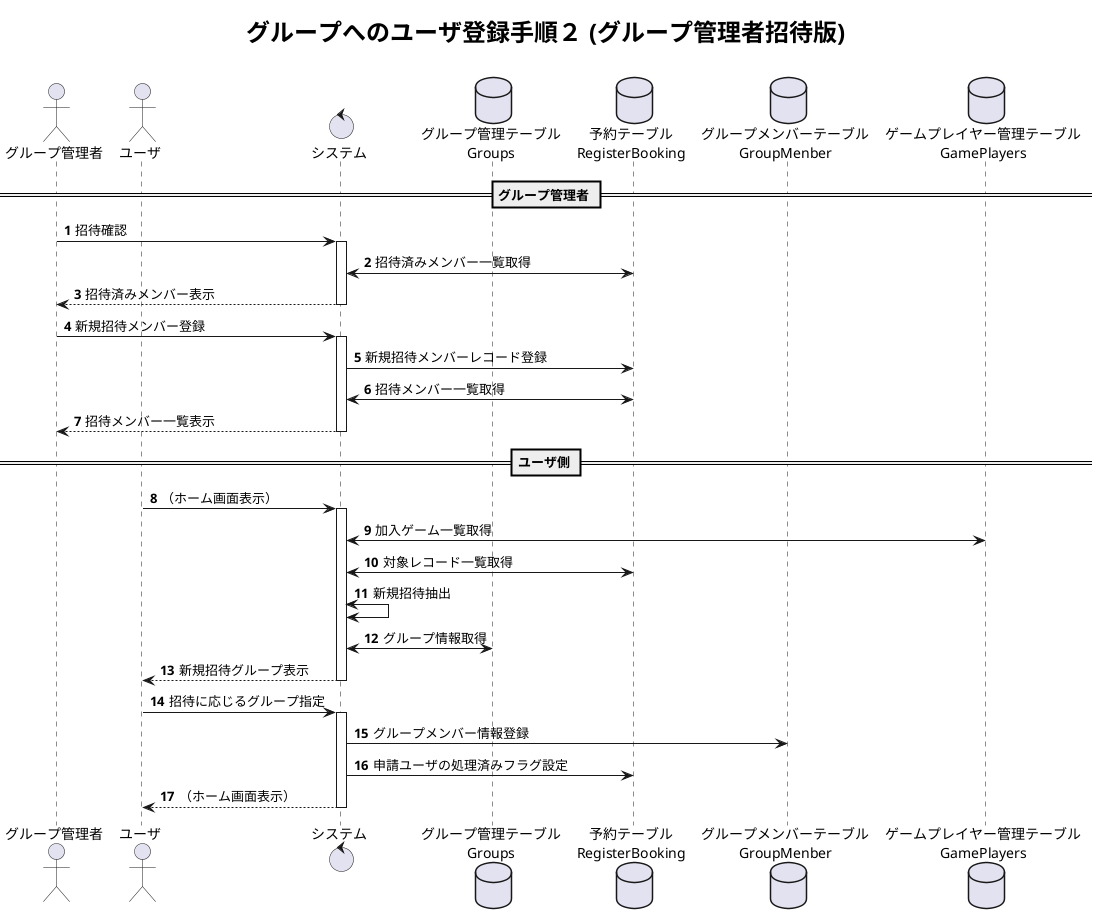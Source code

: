 @startuml
title: <size:24>グループへのユーザ登録手順２ (グループ管理者招待版)</size>\n

actor グループ管理者 as gmas
actor ユーザ as user
control システム as system
database "グループ管理テーブル\nGroups" as groupTable
database "予約テーブル\nRegisterBooking" as bookingTable
database "グループメンバーテーブル\nGroupMenber" as memberTable
database "ゲームプレイヤー管理テーブル\nGamePlayers" as playerTable
autonumber
== グループ管理者 ==
gmas -> system: 招待確認
activate system
system <-> bookingTable: 招待済みメンバー一覧取得
system --> gmas: 招待済みメンバー表示
deactivate system
gmas -> system: 新規招待メンバー登録
activate system
system -> bookingTable: 新規招待メンバーレコード登録
system <-> bookingTable: 招待メンバー一覧取得
system --> gmas: 招待メンバー一覧表示
deactivate system
== ユーザ側 ==
user -> system: （ホーム画面表示）
activate system
system <-> playerTable: 加入ゲーム一覧取得
system <-> bookingTable: 対象レコード一覧取得
system <-> system: 新規招待抽出
system <-> groupTable: グループ情報取得
system --> user: 新規招待グループ表示
deactivate system
user -> system: 招待に応じるグループ指定
activate system
system -> memberTable: グループメンバー情報登録
system -> bookingTable: 申請ユーザの処理済みフラグ設定
system --> user: （ホーム画面表示）
deactivate system
@enduml
